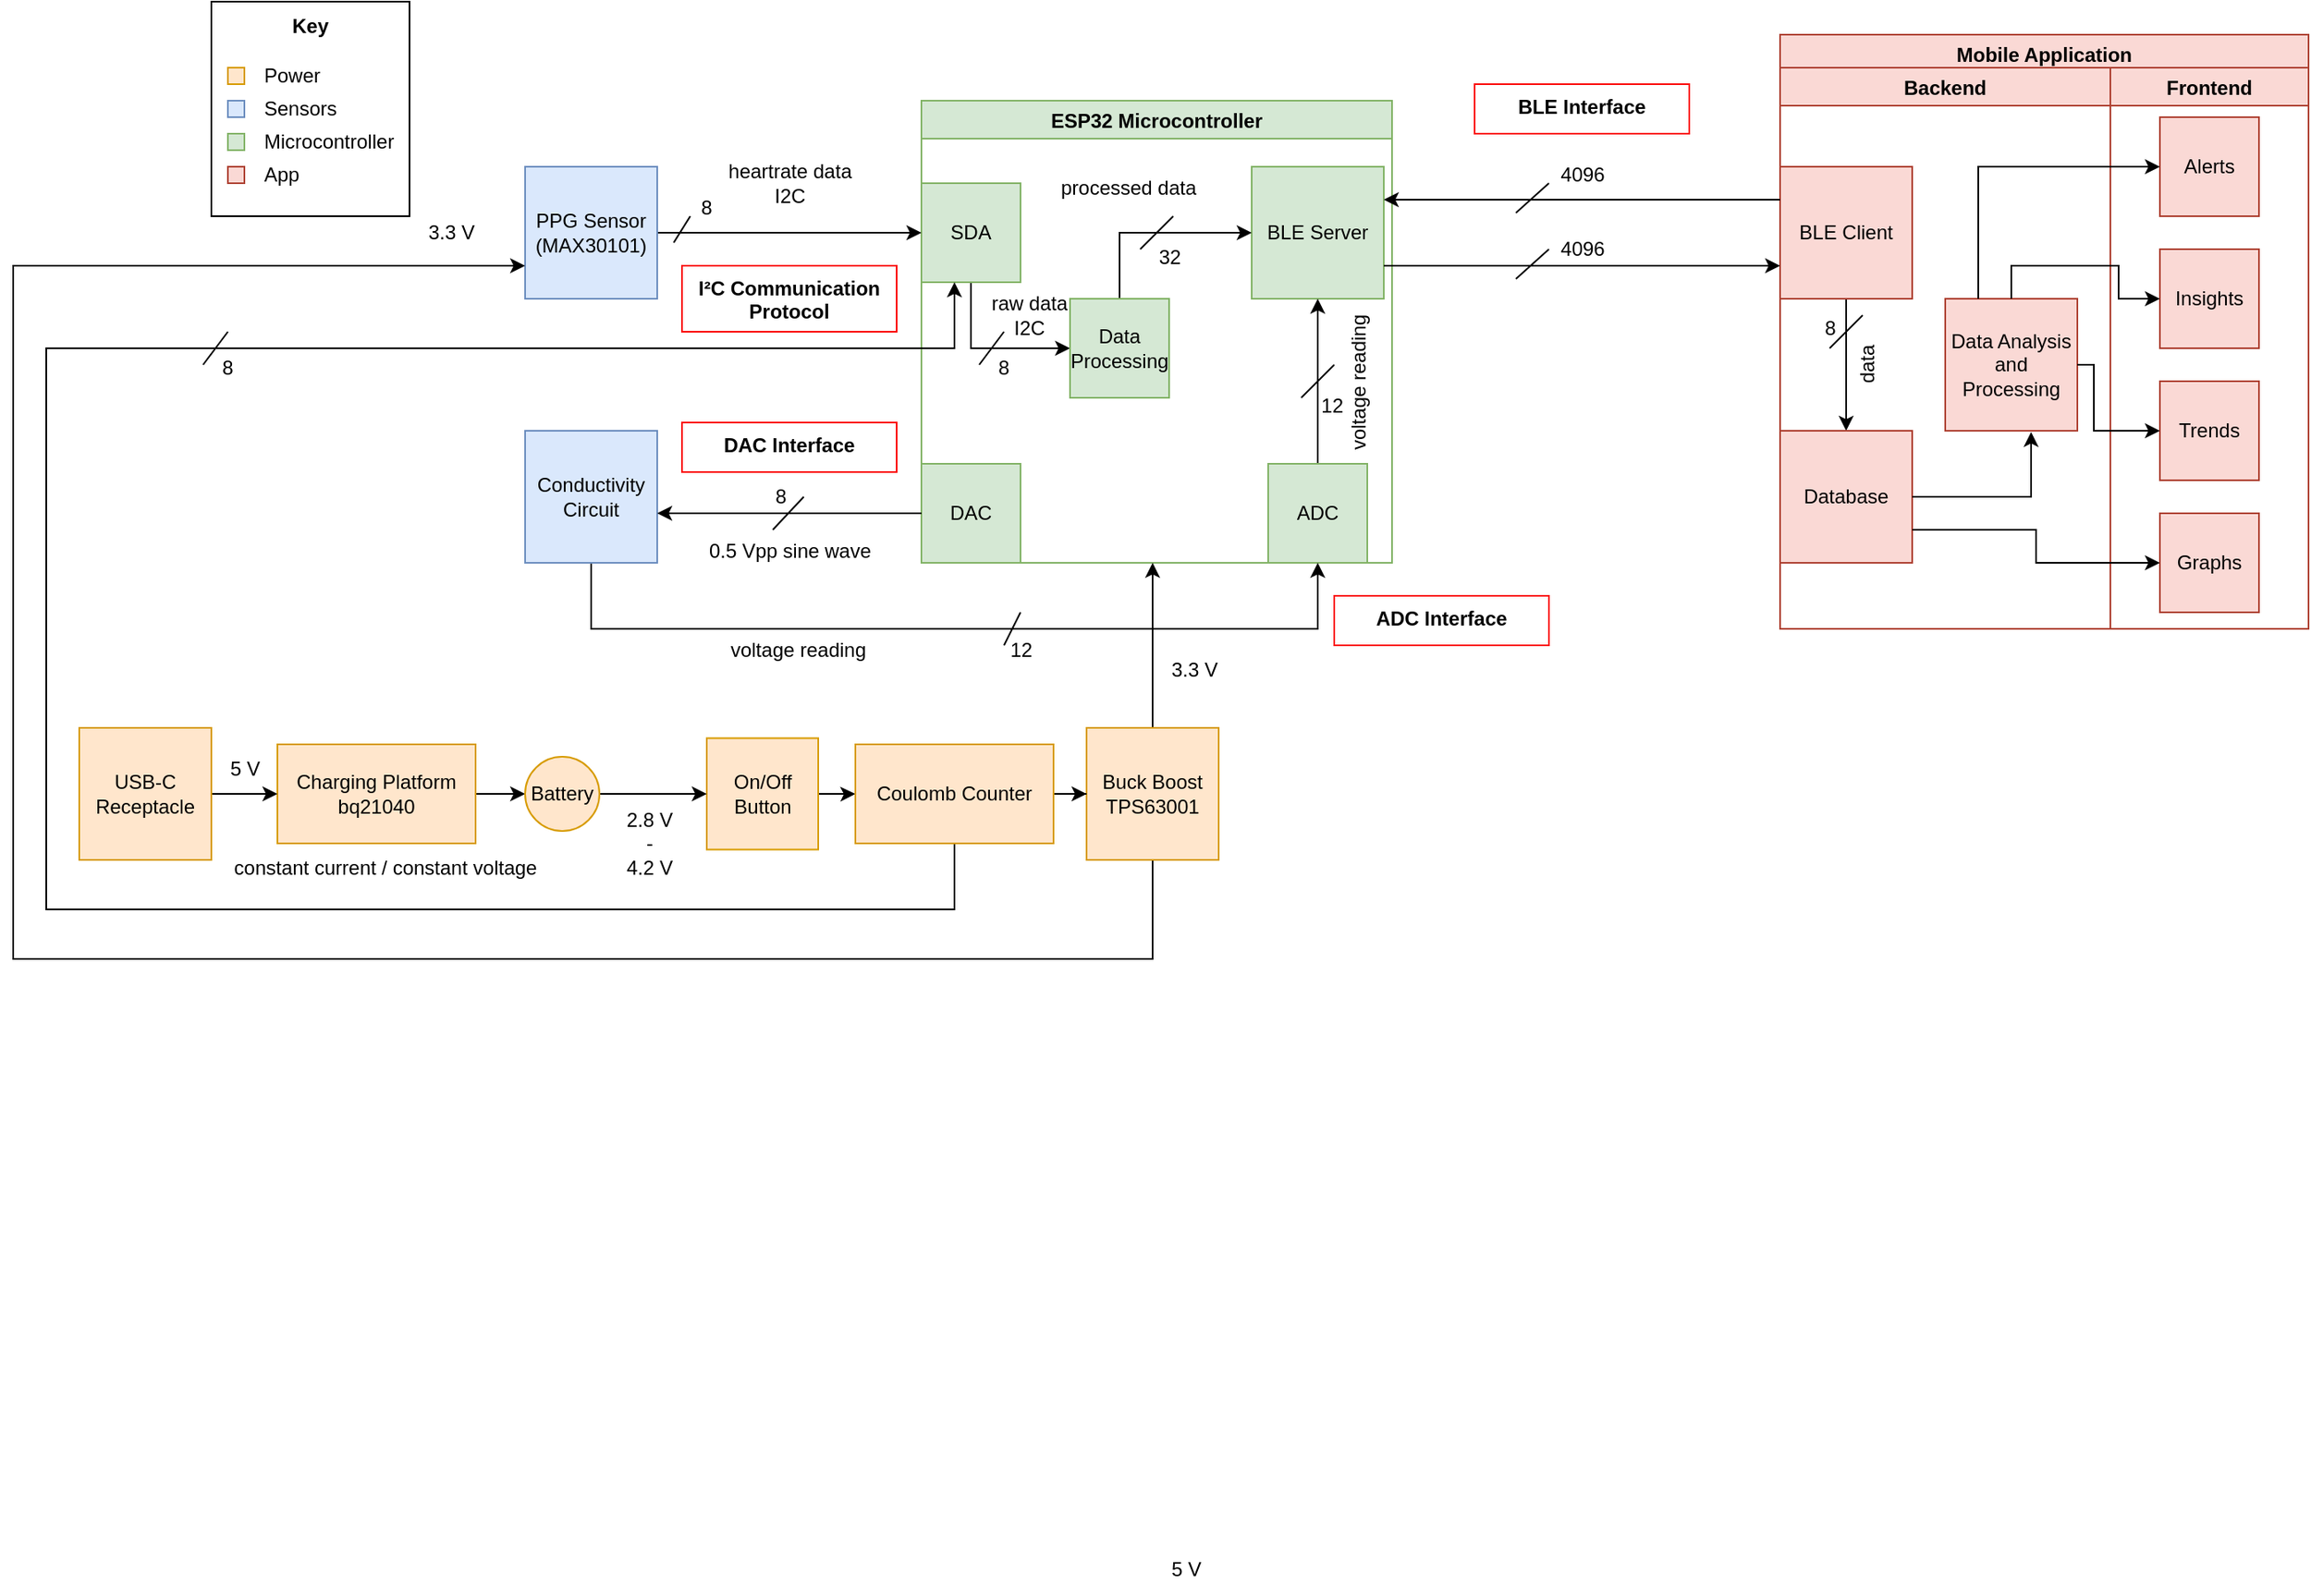 <mxfile version="26.1.0" pages="2">
  <diagram name="Page-1" id="XvgeLyfi9btd6hkqeVps">
    <mxGraphModel dx="1839" dy="764" grid="1" gridSize="10" guides="1" tooltips="1" connect="1" arrows="1" fold="1" page="1" pageScale="1" pageWidth="800" pageHeight="600" math="0" shadow="0">
      <root>
        <mxCell id="0" />
        <mxCell id="1" parent="0" />
        <mxCell id="u4qym9Ppzm83e0D_M728-1" value="Mobile Application" style="swimlane;fillColor=#fad9d5;strokeColor=#ae4132;" parent="1" vertex="1" connectable="0">
          <mxGeometry x="840" y="40" width="320" height="360" as="geometry" />
        </mxCell>
        <mxCell id="u4qym9Ppzm83e0D_M728-16" value="Backend" style="swimlane;fillColor=#fad9d5;strokeColor=#ae4132;" parent="u4qym9Ppzm83e0D_M728-1" vertex="1" connectable="0">
          <mxGeometry y="20" width="200" height="340" as="geometry" />
        </mxCell>
        <mxCell id="u4qym9Ppzm83e0D_M728-38" style="edgeStyle=orthogonalEdgeStyle;rounded=0;orthogonalLoop=1;jettySize=auto;html=1;exitX=0.5;exitY=1;exitDx=0;exitDy=0;entryX=0.5;entryY=0;entryDx=0;entryDy=0;" parent="u4qym9Ppzm83e0D_M728-16" source="u4qym9Ppzm83e0D_M728-5" target="u4qym9Ppzm83e0D_M728-37" edge="1">
          <mxGeometry relative="1" as="geometry" />
        </mxCell>
        <mxCell id="u4qym9Ppzm83e0D_M728-5" value="BLE Client" style="whiteSpace=wrap;html=1;aspect=fixed;fillColor=#fad9d5;strokeColor=#ae4132;" parent="u4qym9Ppzm83e0D_M728-16" vertex="1">
          <mxGeometry y="60" width="80" height="80" as="geometry" />
        </mxCell>
        <mxCell id="u4qym9Ppzm83e0D_M728-37" value="Database" style="whiteSpace=wrap;html=1;aspect=fixed;fillColor=#fad9d5;strokeColor=#ae4132;" parent="u4qym9Ppzm83e0D_M728-16" vertex="1">
          <mxGeometry y="220" width="80" height="80" as="geometry" />
        </mxCell>
        <mxCell id="u4qym9Ppzm83e0D_M728-43" value="Data Analysis and Processing" style="whiteSpace=wrap;html=1;aspect=fixed;fillColor=#fad9d5;strokeColor=#ae4132;" parent="u4qym9Ppzm83e0D_M728-16" vertex="1">
          <mxGeometry x="100" y="140" width="80" height="80" as="geometry" />
        </mxCell>
        <mxCell id="u4qym9Ppzm83e0D_M728-44" style="edgeStyle=orthogonalEdgeStyle;rounded=0;orthogonalLoop=1;jettySize=auto;html=1;exitX=1;exitY=0.5;exitDx=0;exitDy=0;entryX=0.65;entryY=1.009;entryDx=0;entryDy=0;entryPerimeter=0;" parent="u4qym9Ppzm83e0D_M728-16" source="u4qym9Ppzm83e0D_M728-37" target="u4qym9Ppzm83e0D_M728-43" edge="1">
          <mxGeometry relative="1" as="geometry" />
        </mxCell>
        <mxCell id="vP7fXU4nIcjZddZ_0kmI-10" value="data&lt;div&gt;&lt;br&gt;&lt;/div&gt;" style="text;html=1;align=center;verticalAlign=middle;resizable=0;points=[];autosize=1;strokeColor=none;fillColor=none;rotation=-90;" parent="u4qym9Ppzm83e0D_M728-16" vertex="1">
          <mxGeometry x="35" y="160" width="50" height="40" as="geometry" />
        </mxCell>
        <mxCell id="vP7fXU4nIcjZddZ_0kmI-49" value="" style="endArrow=none;html=1;rounded=0;" parent="u4qym9Ppzm83e0D_M728-16" edge="1">
          <mxGeometry width="50" height="50" relative="1" as="geometry">
            <mxPoint x="30" y="170" as="sourcePoint" />
            <mxPoint x="50" y="150" as="targetPoint" />
          </mxGeometry>
        </mxCell>
        <mxCell id="vP7fXU4nIcjZddZ_0kmI-50" value="&lt;div&gt;8&lt;/div&gt;" style="text;html=1;align=center;verticalAlign=middle;resizable=0;points=[];autosize=1;strokeColor=none;fillColor=none;" parent="u4qym9Ppzm83e0D_M728-16" vertex="1">
          <mxGeometry x="15" y="143" width="30" height="30" as="geometry" />
        </mxCell>
        <mxCell id="u4qym9Ppzm83e0D_M728-4" value="ESP32 Microcontroller" style="swimlane;fillColor=#d5e8d4;strokeColor=#82b366;" parent="1" vertex="1" connectable="0">
          <mxGeometry x="320" y="80" width="285" height="280" as="geometry" />
        </mxCell>
        <mxCell id="u4qym9Ppzm83e0D_M728-6" value="BLE Server" style="whiteSpace=wrap;html=1;aspect=fixed;fillColor=#d5e8d4;strokeColor=#82b366;" parent="u4qym9Ppzm83e0D_M728-4" vertex="1">
          <mxGeometry x="200" y="40" width="80" height="80" as="geometry" />
        </mxCell>
        <mxCell id="u4qym9Ppzm83e0D_M728-31" style="edgeStyle=orthogonalEdgeStyle;rounded=0;orthogonalLoop=1;jettySize=auto;html=1;exitX=0.5;exitY=1;exitDx=0;exitDy=0;entryX=0;entryY=0.5;entryDx=0;entryDy=0;" parent="u4qym9Ppzm83e0D_M728-4" source="u4qym9Ppzm83e0D_M728-23" target="u4qym9Ppzm83e0D_M728-28" edge="1">
          <mxGeometry relative="1" as="geometry" />
        </mxCell>
        <mxCell id="u4qym9Ppzm83e0D_M728-23" value="SDA" style="whiteSpace=wrap;html=1;aspect=fixed;fillColor=#d5e8d4;strokeColor=#82b366;" parent="u4qym9Ppzm83e0D_M728-4" vertex="1">
          <mxGeometry y="50" width="60" height="60" as="geometry" />
        </mxCell>
        <mxCell id="u4qym9Ppzm83e0D_M728-33" style="edgeStyle=orthogonalEdgeStyle;rounded=0;orthogonalLoop=1;jettySize=auto;html=1;exitX=0.5;exitY=0;exitDx=0;exitDy=0;entryX=0;entryY=0.5;entryDx=0;entryDy=0;" parent="u4qym9Ppzm83e0D_M728-4" source="u4qym9Ppzm83e0D_M728-28" target="u4qym9Ppzm83e0D_M728-6" edge="1">
          <mxGeometry relative="1" as="geometry" />
        </mxCell>
        <mxCell id="u4qym9Ppzm83e0D_M728-28" value="Data Processing" style="whiteSpace=wrap;html=1;aspect=fixed;fillColor=#d5e8d4;strokeColor=#82b366;" parent="u4qym9Ppzm83e0D_M728-4" vertex="1">
          <mxGeometry x="90" y="120" width="60" height="60" as="geometry" />
        </mxCell>
        <mxCell id="u4qym9Ppzm83e0D_M728-30" value="raw data&lt;div&gt;I2C&lt;/div&gt;" style="text;html=1;align=center;verticalAlign=middle;resizable=0;points=[];autosize=1;strokeColor=none;fillColor=none;" parent="u4qym9Ppzm83e0D_M728-4" vertex="1">
          <mxGeometry x="30" y="110" width="70" height="40" as="geometry" />
        </mxCell>
        <mxCell id="u4qym9Ppzm83e0D_M728-34" value="processed data&lt;div&gt;&lt;br&gt;&lt;/div&gt;" style="text;html=1;align=center;verticalAlign=middle;resizable=0;points=[];autosize=1;strokeColor=none;fillColor=none;" parent="u4qym9Ppzm83e0D_M728-4" vertex="1">
          <mxGeometry x="70" y="40" width="110" height="40" as="geometry" />
        </mxCell>
        <mxCell id="vP7fXU4nIcjZddZ_0kmI-76" style="edgeStyle=orthogonalEdgeStyle;rounded=0;orthogonalLoop=1;jettySize=auto;html=1;exitX=0.5;exitY=0;exitDx=0;exitDy=0;entryX=0.5;entryY=1;entryDx=0;entryDy=0;" parent="u4qym9Ppzm83e0D_M728-4" source="u4qym9Ppzm83e0D_M728-35" target="u4qym9Ppzm83e0D_M728-6" edge="1">
          <mxGeometry relative="1" as="geometry" />
        </mxCell>
        <mxCell id="u4qym9Ppzm83e0D_M728-35" value="ADC" style="whiteSpace=wrap;html=1;aspect=fixed;fillColor=#d5e8d4;strokeColor=#82b366;" parent="u4qym9Ppzm83e0D_M728-4" vertex="1">
          <mxGeometry x="210" y="220" width="60" height="60" as="geometry" />
        </mxCell>
        <mxCell id="vP7fXU4nIcjZddZ_0kmI-1" value="DAC" style="whiteSpace=wrap;html=1;aspect=fixed;fillColor=#d5e8d4;strokeColor=#82b366;" parent="u4qym9Ppzm83e0D_M728-4" vertex="1">
          <mxGeometry y="220" width="60" height="60" as="geometry" />
        </mxCell>
        <mxCell id="vP7fXU4nIcjZddZ_0kmI-9" value="&lt;div&gt;12&amp;nbsp;&lt;/div&gt;" style="text;html=1;align=center;verticalAlign=middle;resizable=0;points=[];autosize=1;strokeColor=none;fillColor=none;" parent="u4qym9Ppzm83e0D_M728-4" vertex="1">
          <mxGeometry x="230" y="170" width="40" height="30" as="geometry" />
        </mxCell>
        <mxCell id="vP7fXU4nIcjZddZ_0kmI-38" value="" style="endArrow=none;html=1;rounded=0;" parent="u4qym9Ppzm83e0D_M728-4" edge="1">
          <mxGeometry width="50" height="50" relative="1" as="geometry">
            <mxPoint x="230" y="180" as="sourcePoint" />
            <mxPoint x="250" y="160" as="targetPoint" />
          </mxGeometry>
        </mxCell>
        <mxCell id="vP7fXU4nIcjZddZ_0kmI-45" value="" style="endArrow=none;html=1;rounded=0;" parent="u4qym9Ppzm83e0D_M728-4" edge="1">
          <mxGeometry width="50" height="50" relative="1" as="geometry">
            <mxPoint x="35" y="160" as="sourcePoint" />
            <mxPoint x="50" y="140" as="targetPoint" />
          </mxGeometry>
        </mxCell>
        <mxCell id="vP7fXU4nIcjZddZ_0kmI-46" value="8" style="text;html=1;align=center;verticalAlign=middle;whiteSpace=wrap;rounded=0;" parent="u4qym9Ppzm83e0D_M728-4" vertex="1">
          <mxGeometry x="20" y="147" width="60" height="30" as="geometry" />
        </mxCell>
        <mxCell id="vP7fXU4nIcjZddZ_0kmI-47" value="" style="endArrow=none;html=1;rounded=0;" parent="u4qym9Ppzm83e0D_M728-4" edge="1">
          <mxGeometry width="50" height="50" relative="1" as="geometry">
            <mxPoint x="132.5" y="90" as="sourcePoint" />
            <mxPoint x="152.5" y="70" as="targetPoint" />
          </mxGeometry>
        </mxCell>
        <mxCell id="vP7fXU4nIcjZddZ_0kmI-48" value="&lt;div&gt;32&lt;/div&gt;" style="text;html=1;align=center;verticalAlign=middle;resizable=0;points=[];autosize=1;strokeColor=none;fillColor=none;" parent="u4qym9Ppzm83e0D_M728-4" vertex="1">
          <mxGeometry x="130" y="80" width="40" height="30" as="geometry" />
        </mxCell>
        <mxCell id="vP7fXU4nIcjZddZ_0kmI-75" value="voltage reading" style="text;html=1;align=center;verticalAlign=middle;resizable=0;points=[];autosize=1;strokeColor=none;fillColor=none;rotation=-90;" parent="u4qym9Ppzm83e0D_M728-4" vertex="1">
          <mxGeometry x="210" y="156" width="110" height="30" as="geometry" />
        </mxCell>
        <mxCell id="u4qym9Ppzm83e0D_M728-9" style="edgeStyle=orthogonalEdgeStyle;rounded=0;orthogonalLoop=1;jettySize=auto;html=1;exitX=0;exitY=0.25;exitDx=0;exitDy=0;entryX=1;entryY=0.25;entryDx=0;entryDy=0;" parent="1" source="u4qym9Ppzm83e0D_M728-5" target="u4qym9Ppzm83e0D_M728-6" edge="1">
          <mxGeometry relative="1" as="geometry" />
        </mxCell>
        <mxCell id="u4qym9Ppzm83e0D_M728-10" style="edgeStyle=orthogonalEdgeStyle;rounded=0;orthogonalLoop=1;jettySize=auto;html=1;exitX=1;exitY=0.75;exitDx=0;exitDy=0;entryX=0;entryY=0.75;entryDx=0;entryDy=0;" parent="1" source="u4qym9Ppzm83e0D_M728-6" target="u4qym9Ppzm83e0D_M728-5" edge="1">
          <mxGeometry relative="1" as="geometry" />
        </mxCell>
        <mxCell id="u4qym9Ppzm83e0D_M728-18" value="Frontend" style="swimlane;startSize=23;fillColor=#fad9d5;strokeColor=#ae4132;" parent="1" vertex="1" connectable="0">
          <mxGeometry x="1040" y="60" width="120" height="340" as="geometry" />
        </mxCell>
        <mxCell id="u4qym9Ppzm83e0D_M728-49" value="Graphs" style="whiteSpace=wrap;html=1;aspect=fixed;fillColor=#fad9d5;strokeColor=#ae4132;" parent="u4qym9Ppzm83e0D_M728-18" vertex="1">
          <mxGeometry x="30" y="270" width="60" height="60" as="geometry" />
        </mxCell>
        <mxCell id="u4qym9Ppzm83e0D_M728-51" value="Trends" style="whiteSpace=wrap;html=1;aspect=fixed;fillColor=#fad9d5;strokeColor=#ae4132;" parent="u4qym9Ppzm83e0D_M728-18" vertex="1">
          <mxGeometry x="30" y="190" width="60" height="60" as="geometry" />
        </mxCell>
        <mxCell id="u4qym9Ppzm83e0D_M728-55" value="Insights" style="whiteSpace=wrap;html=1;aspect=fixed;fillColor=#fad9d5;strokeColor=#ae4132;" parent="u4qym9Ppzm83e0D_M728-18" vertex="1">
          <mxGeometry x="30" y="110" width="60" height="60" as="geometry" />
        </mxCell>
        <mxCell id="u4qym9Ppzm83e0D_M728-56" value="Alerts" style="whiteSpace=wrap;html=1;aspect=fixed;fillColor=#fad9d5;strokeColor=#ae4132;" parent="u4qym9Ppzm83e0D_M728-18" vertex="1">
          <mxGeometry x="30" y="30" width="60" height="60" as="geometry" />
        </mxCell>
        <mxCell id="u4qym9Ppzm83e0D_M728-24" style="edgeStyle=orthogonalEdgeStyle;rounded=0;orthogonalLoop=1;jettySize=auto;html=1;exitX=1;exitY=0.5;exitDx=0;exitDy=0;entryX=0;entryY=0.5;entryDx=0;entryDy=0;" parent="1" source="u4qym9Ppzm83e0D_M728-21" target="u4qym9Ppzm83e0D_M728-23" edge="1">
          <mxGeometry relative="1" as="geometry" />
        </mxCell>
        <mxCell id="u4qym9Ppzm83e0D_M728-21" value="PPG Sensor&lt;div&gt;(MAX30101)&lt;/div&gt;" style="whiteSpace=wrap;html=1;aspect=fixed;fillColor=#dae8fc;strokeColor=#6c8ebf;" parent="1" vertex="1">
          <mxGeometry x="80" y="120" width="80" height="80" as="geometry" />
        </mxCell>
        <mxCell id="u4qym9Ppzm83e0D_M728-20" value="&lt;font face=&quot;Helvetica&quot;&gt;&lt;b&gt;I²C Communication Protocol&lt;/b&gt;&lt;/font&gt;" style="text;whiteSpace=wrap;html=1;strokeColor=light-dark(#fb0909, #ededed);align=center;" parent="1" vertex="1">
          <mxGeometry x="175" y="180" width="130" height="40" as="geometry" />
        </mxCell>
        <mxCell id="u4qym9Ppzm83e0D_M728-25" value="heartrate&lt;span style=&quot;background-color: transparent; color: light-dark(rgb(0, 0, 0), rgb(255, 255, 255));&quot;&gt;&amp;nbsp;data&lt;/span&gt;&lt;div&gt;&lt;span style=&quot;background-color: transparent; color: light-dark(rgb(0, 0, 0), rgb(255, 255, 255));&quot;&gt;I2C&lt;/span&gt;&lt;/div&gt;" style="text;html=1;align=center;verticalAlign=middle;resizable=0;points=[];autosize=1;strokeColor=none;fillColor=none;" parent="1" vertex="1">
          <mxGeometry x="190" y="110" width="100" height="40" as="geometry" />
        </mxCell>
        <mxCell id="vP7fXU4nIcjZddZ_0kmI-6" style="edgeStyle=orthogonalEdgeStyle;rounded=0;orthogonalLoop=1;jettySize=auto;html=1;entryX=0.5;entryY=1;entryDx=0;entryDy=0;" parent="1" source="u4qym9Ppzm83e0D_M728-36" target="u4qym9Ppzm83e0D_M728-35" edge="1">
          <mxGeometry relative="1" as="geometry">
            <mxPoint x="550" y="360" as="targetPoint" />
            <Array as="points">
              <mxPoint x="120" y="400" />
              <mxPoint x="560" y="400" />
            </Array>
          </mxGeometry>
        </mxCell>
        <mxCell id="u4qym9Ppzm83e0D_M728-36" value="Conductivity Circuit" style="whiteSpace=wrap;html=1;aspect=fixed;fillColor=#dae8fc;strokeColor=#6c8ebf;" parent="1" vertex="1">
          <mxGeometry x="80" y="280" width="80" height="80" as="geometry" />
        </mxCell>
        <mxCell id="u4qym9Ppzm83e0D_M728-54" style="edgeStyle=orthogonalEdgeStyle;rounded=0;orthogonalLoop=1;jettySize=auto;html=1;exitX=1;exitY=0.75;exitDx=0;exitDy=0;" parent="1" source="u4qym9Ppzm83e0D_M728-37" target="u4qym9Ppzm83e0D_M728-49" edge="1">
          <mxGeometry relative="1" as="geometry" />
        </mxCell>
        <mxCell id="u4qym9Ppzm83e0D_M728-57" style="edgeStyle=orthogonalEdgeStyle;rounded=0;orthogonalLoop=1;jettySize=auto;html=1;exitX=1;exitY=0.5;exitDx=0;exitDy=0;entryX=0;entryY=0.5;entryDx=0;entryDy=0;" parent="1" source="u4qym9Ppzm83e0D_M728-43" target="u4qym9Ppzm83e0D_M728-51" edge="1">
          <mxGeometry relative="1" as="geometry">
            <Array as="points">
              <mxPoint x="1030" y="240" />
              <mxPoint x="1030" y="280" />
            </Array>
          </mxGeometry>
        </mxCell>
        <mxCell id="u4qym9Ppzm83e0D_M728-58" style="edgeStyle=orthogonalEdgeStyle;rounded=0;orthogonalLoop=1;jettySize=auto;html=1;exitX=0.5;exitY=0;exitDx=0;exitDy=0;entryX=0;entryY=0.5;entryDx=0;entryDy=0;" parent="1" source="u4qym9Ppzm83e0D_M728-43" target="u4qym9Ppzm83e0D_M728-55" edge="1">
          <mxGeometry relative="1" as="geometry" />
        </mxCell>
        <mxCell id="u4qym9Ppzm83e0D_M728-59" style="edgeStyle=orthogonalEdgeStyle;rounded=0;orthogonalLoop=1;jettySize=auto;html=1;exitX=0.25;exitY=0;exitDx=0;exitDy=0;entryX=0;entryY=0.5;entryDx=0;entryDy=0;" parent="1" source="u4qym9Ppzm83e0D_M728-43" target="u4qym9Ppzm83e0D_M728-56" edge="1">
          <mxGeometry relative="1" as="geometry" />
        </mxCell>
        <mxCell id="u4qym9Ppzm83e0D_M728-66" value="&lt;div&gt;0.5 Vpp sine wave&lt;/div&gt;" style="text;html=1;align=center;verticalAlign=middle;resizable=0;points=[];autosize=1;strokeColor=none;fillColor=none;" parent="1" vertex="1">
          <mxGeometry x="180" y="338" width="120" height="30" as="geometry" />
        </mxCell>
        <mxCell id="vP7fXU4nIcjZddZ_0kmI-4" value="" style="edgeStyle=orthogonalEdgeStyle;rounded=0;orthogonalLoop=1;jettySize=auto;html=1;" parent="1" source="vP7fXU4nIcjZddZ_0kmI-1" target="u4qym9Ppzm83e0D_M728-36" edge="1">
          <mxGeometry relative="1" as="geometry">
            <Array as="points">
              <mxPoint x="210" y="330" />
              <mxPoint x="210" y="330" />
            </Array>
          </mxGeometry>
        </mxCell>
        <mxCell id="vP7fXU4nIcjZddZ_0kmI-14" style="edgeStyle=orthogonalEdgeStyle;rounded=0;orthogonalLoop=1;jettySize=auto;html=1;exitX=0.5;exitY=0;exitDx=0;exitDy=0;" parent="1" source="vP7fXU4nIcjZddZ_0kmI-13" edge="1">
          <mxGeometry relative="1" as="geometry">
            <mxPoint x="460" y="360" as="targetPoint" />
          </mxGeometry>
        </mxCell>
        <mxCell id="vP7fXU4nIcjZddZ_0kmI-73" style="edgeStyle=orthogonalEdgeStyle;rounded=0;orthogonalLoop=1;jettySize=auto;html=1;exitX=0.5;exitY=1;exitDx=0;exitDy=0;entryX=0;entryY=0.75;entryDx=0;entryDy=0;" parent="1" source="vP7fXU4nIcjZddZ_0kmI-13" target="u4qym9Ppzm83e0D_M728-21" edge="1">
          <mxGeometry relative="1" as="geometry">
            <Array as="points">
              <mxPoint x="460" y="600" />
              <mxPoint x="-230" y="600" />
              <mxPoint x="-230" y="180" />
            </Array>
          </mxGeometry>
        </mxCell>
        <mxCell id="vP7fXU4nIcjZddZ_0kmI-13" value="Buck Boost&lt;div&gt;TPS63001&lt;/div&gt;" style="whiteSpace=wrap;html=1;aspect=fixed;fillColor=#ffe6cc;strokeColor=#d79b00;" parent="1" vertex="1">
          <mxGeometry x="420" y="460" width="80" height="80" as="geometry" />
        </mxCell>
        <mxCell id="vP7fXU4nIcjZddZ_0kmI-15" value="3.3 V" style="text;html=1;align=center;verticalAlign=middle;resizable=0;points=[];autosize=1;strokeColor=none;fillColor=none;" parent="1" vertex="1">
          <mxGeometry x="460" y="410" width="50" height="30" as="geometry" />
        </mxCell>
        <mxCell id="vP7fXU4nIcjZddZ_0kmI-26" value="" style="edgeStyle=orthogonalEdgeStyle;rounded=0;orthogonalLoop=1;jettySize=auto;html=1;" parent="1" source="vP7fXU4nIcjZddZ_0kmI-16" target="vP7fXU4nIcjZddZ_0kmI-25" edge="1">
          <mxGeometry relative="1" as="geometry" />
        </mxCell>
        <mxCell id="vP7fXU4nIcjZddZ_0kmI-16" value="On/Off Button" style="whiteSpace=wrap;html=1;aspect=fixed;fillColor=#ffe6cc;strokeColor=#d79b00;" parent="1" vertex="1">
          <mxGeometry x="190" y="466.25" width="67.5" height="67.5" as="geometry" />
        </mxCell>
        <mxCell id="vP7fXU4nIcjZddZ_0kmI-23" value="" style="edgeStyle=orthogonalEdgeStyle;rounded=0;orthogonalLoop=1;jettySize=auto;html=1;" parent="1" source="vP7fXU4nIcjZddZ_0kmI-18" target="vP7fXU4nIcjZddZ_0kmI-21" edge="1">
          <mxGeometry relative="1" as="geometry" />
        </mxCell>
        <mxCell id="vP7fXU4nIcjZddZ_0kmI-18" value="Charging Platform&lt;div&gt;bq21040&lt;/div&gt;" style="rounded=0;whiteSpace=wrap;html=1;fillColor=#ffe6cc;strokeColor=#d79b00;" parent="1" vertex="1">
          <mxGeometry x="-70" y="470" width="120" height="60" as="geometry" />
        </mxCell>
        <mxCell id="vP7fXU4nIcjZddZ_0kmI-24" value="" style="edgeStyle=orthogonalEdgeStyle;rounded=0;orthogonalLoop=1;jettySize=auto;html=1;" parent="1" source="vP7fXU4nIcjZddZ_0kmI-21" target="vP7fXU4nIcjZddZ_0kmI-16" edge="1">
          <mxGeometry relative="1" as="geometry" />
        </mxCell>
        <mxCell id="vP7fXU4nIcjZddZ_0kmI-21" value="Battery" style="ellipse;whiteSpace=wrap;html=1;aspect=fixed;fillColor=#ffe6cc;strokeColor=#d79b00;" parent="1" vertex="1">
          <mxGeometry x="80" y="477.5" width="45" height="45" as="geometry" />
        </mxCell>
        <mxCell id="vP7fXU4nIcjZddZ_0kmI-27" value="" style="edgeStyle=orthogonalEdgeStyle;rounded=0;orthogonalLoop=1;jettySize=auto;html=1;" parent="1" source="vP7fXU4nIcjZddZ_0kmI-25" target="vP7fXU4nIcjZddZ_0kmI-13" edge="1">
          <mxGeometry relative="1" as="geometry" />
        </mxCell>
        <mxCell id="ELRm9eFIvUSzxeUYKbJJ-1" value="" style="edgeStyle=orthogonalEdgeStyle;rounded=0;orthogonalLoop=1;jettySize=auto;html=1;" edge="1" parent="1" source="vP7fXU4nIcjZddZ_0kmI-25">
          <mxGeometry relative="1" as="geometry">
            <mxPoint x="340" y="190" as="targetPoint" />
            <Array as="points">
              <mxPoint x="340" y="570" />
              <mxPoint x="-210" y="570" />
              <mxPoint x="-210" y="230" />
              <mxPoint x="340" y="230" />
              <mxPoint x="340" y="190" />
            </Array>
          </mxGeometry>
        </mxCell>
        <mxCell id="vP7fXU4nIcjZddZ_0kmI-25" value="Coulomb Counter" style="rounded=0;whiteSpace=wrap;html=1;fillColor=#ffe6cc;strokeColor=#d79b00;" parent="1" vertex="1">
          <mxGeometry x="280" y="470" width="120" height="60" as="geometry" />
        </mxCell>
        <mxCell id="vP7fXU4nIcjZddZ_0kmI-28" value="&lt;div&gt;&lt;span style=&quot;background-color: transparent; color: light-dark(rgb(0, 0, 0), rgb(255, 255, 255));&quot;&gt;5 V&lt;/span&gt;&lt;/div&gt;" style="text;html=1;align=center;verticalAlign=middle;resizable=0;points=[];autosize=1;strokeColor=none;fillColor=none;" parent="1" vertex="1">
          <mxGeometry x="460" y="955" width="40" height="30" as="geometry" />
        </mxCell>
        <mxCell id="vP7fXU4nIcjZddZ_0kmI-29" value="constant current / constant voltage" style="text;html=1;align=center;verticalAlign=middle;resizable=0;points=[];autosize=1;strokeColor=none;fillColor=none;" parent="1" vertex="1">
          <mxGeometry x="-110" y="530" width="210" height="30" as="geometry" />
        </mxCell>
        <mxCell id="vP7fXU4nIcjZddZ_0kmI-30" value="&lt;div&gt;2.8 V&lt;/div&gt;&lt;div&gt;-&lt;/div&gt;&lt;div&gt;4.2 V&lt;/div&gt;" style="text;html=1;align=center;verticalAlign=middle;resizable=0;points=[];autosize=1;strokeColor=none;fillColor=none;" parent="1" vertex="1">
          <mxGeometry x="130" y="500" width="50" height="60" as="geometry" />
        </mxCell>
        <mxCell id="vP7fXU4nIcjZddZ_0kmI-34" value="" style="edgeStyle=orthogonalEdgeStyle;rounded=0;orthogonalLoop=1;jettySize=auto;html=1;" parent="1" source="vP7fXU4nIcjZddZ_0kmI-32" target="vP7fXU4nIcjZddZ_0kmI-18" edge="1">
          <mxGeometry relative="1" as="geometry" />
        </mxCell>
        <mxCell id="vP7fXU4nIcjZddZ_0kmI-32" value="USB-C Receptacle" style="whiteSpace=wrap;html=1;aspect=fixed;fillColor=#ffe6cc;strokeColor=#d79b00;" parent="1" vertex="1">
          <mxGeometry x="-190" y="460" width="80" height="80" as="geometry" />
        </mxCell>
        <mxCell id="vP7fXU4nIcjZddZ_0kmI-36" value="" style="endArrow=none;html=1;rounded=0;" parent="1" edge="1">
          <mxGeometry width="50" height="50" relative="1" as="geometry">
            <mxPoint x="370" y="410" as="sourcePoint" />
            <mxPoint x="380" y="390" as="targetPoint" />
          </mxGeometry>
        </mxCell>
        <mxCell id="vP7fXU4nIcjZddZ_0kmI-37" value="12" style="text;html=1;align=center;verticalAlign=middle;resizable=0;points=[];autosize=1;strokeColor=none;fillColor=none;" parent="1" vertex="1">
          <mxGeometry x="360" y="398" width="40" height="30" as="geometry" />
        </mxCell>
        <mxCell id="vP7fXU4nIcjZddZ_0kmI-39" value="" style="endArrow=none;html=1;rounded=0;" parent="1" edge="1">
          <mxGeometry width="50" height="50" relative="1" as="geometry">
            <mxPoint x="230" y="340" as="sourcePoint" />
            <mxPoint x="248.75" y="320" as="targetPoint" />
          </mxGeometry>
        </mxCell>
        <mxCell id="vP7fXU4nIcjZddZ_0kmI-40" value="8" style="text;html=1;align=center;verticalAlign=middle;whiteSpace=wrap;rounded=0;" parent="1" vertex="1">
          <mxGeometry x="205" y="305" width="60" height="30" as="geometry" />
        </mxCell>
        <mxCell id="vP7fXU4nIcjZddZ_0kmI-42" value="" style="endArrow=none;html=1;rounded=0;" parent="1" edge="1">
          <mxGeometry width="50" height="50" relative="1" as="geometry">
            <mxPoint x="170" y="166" as="sourcePoint" />
            <mxPoint x="180" y="150" as="targetPoint" />
          </mxGeometry>
        </mxCell>
        <mxCell id="vP7fXU4nIcjZddZ_0kmI-43" value="8" style="text;html=1;align=center;verticalAlign=middle;whiteSpace=wrap;rounded=0;" parent="1" vertex="1">
          <mxGeometry x="160" y="130" width="60" height="30" as="geometry" />
        </mxCell>
        <mxCell id="vP7fXU4nIcjZddZ_0kmI-51" value="" style="endArrow=none;html=1;rounded=0;" parent="1" edge="1">
          <mxGeometry width="50" height="50" relative="1" as="geometry">
            <mxPoint x="680" y="148" as="sourcePoint" />
            <mxPoint x="700" y="130" as="targetPoint" />
          </mxGeometry>
        </mxCell>
        <mxCell id="vP7fXU4nIcjZddZ_0kmI-52" value="" style="endArrow=none;html=1;rounded=0;" parent="1" edge="1">
          <mxGeometry width="50" height="50" relative="1" as="geometry">
            <mxPoint x="680" y="188" as="sourcePoint" />
            <mxPoint x="700" y="170" as="targetPoint" />
          </mxGeometry>
        </mxCell>
        <mxCell id="vP7fXU4nIcjZddZ_0kmI-53" value="&lt;div&gt;4096&lt;/div&gt;" style="text;html=1;align=center;verticalAlign=middle;resizable=0;points=[];autosize=1;strokeColor=none;fillColor=none;" parent="1" vertex="1">
          <mxGeometry x="695" y="110" width="50" height="30" as="geometry" />
        </mxCell>
        <mxCell id="vP7fXU4nIcjZddZ_0kmI-54" value="&lt;div&gt;4096&lt;/div&gt;" style="text;html=1;align=center;verticalAlign=middle;resizable=0;points=[];autosize=1;strokeColor=none;fillColor=none;" parent="1" vertex="1">
          <mxGeometry x="695" y="155" width="50" height="30" as="geometry" />
        </mxCell>
        <mxCell id="vP7fXU4nIcjZddZ_0kmI-55" value="&lt;b&gt;Key&lt;/b&gt;&lt;div&gt;&lt;b&gt;&lt;br&gt;&lt;/b&gt;&lt;/div&gt;&lt;div&gt;&lt;b&gt;&lt;br&gt;&lt;/b&gt;&lt;/div&gt;&lt;div&gt;&lt;b&gt;&lt;br&gt;&lt;/b&gt;&lt;/div&gt;&lt;div&gt;&lt;b&gt;&lt;br&gt;&lt;/b&gt;&lt;/div&gt;&lt;div&gt;&lt;br&gt;&lt;/div&gt;&lt;div&gt;&lt;br&gt;&lt;/div&gt;&lt;div&gt;&lt;br&gt;&lt;/div&gt;" style="rounded=0;whiteSpace=wrap;html=1;" parent="1" vertex="1">
          <mxGeometry x="-110" y="20" width="120" height="130" as="geometry" />
        </mxCell>
        <mxCell id="vP7fXU4nIcjZddZ_0kmI-56" value="" style="rounded=0;whiteSpace=wrap;html=1;fillColor=#ffe6cc;strokeColor=#d79b00;" parent="1" vertex="1">
          <mxGeometry x="-100" y="60" width="10" height="10" as="geometry" />
        </mxCell>
        <mxCell id="vP7fXU4nIcjZddZ_0kmI-57" value="Power" style="text;html=1;align=left;verticalAlign=middle;whiteSpace=wrap;rounded=0;" parent="1" vertex="1">
          <mxGeometry x="-80" y="50" width="60" height="30" as="geometry" />
        </mxCell>
        <mxCell id="vP7fXU4nIcjZddZ_0kmI-58" value="" style="rounded=0;whiteSpace=wrap;html=1;fillColor=#dae8fc;strokeColor=#6c8ebf;" parent="1" vertex="1">
          <mxGeometry x="-100" y="80" width="10" height="10" as="geometry" />
        </mxCell>
        <mxCell id="vP7fXU4nIcjZddZ_0kmI-59" value="Sensors" style="text;html=1;align=left;verticalAlign=middle;whiteSpace=wrap;rounded=0;" parent="1" vertex="1">
          <mxGeometry x="-80" y="70" width="60" height="30" as="geometry" />
        </mxCell>
        <mxCell id="vP7fXU4nIcjZddZ_0kmI-60" value="" style="rounded=0;whiteSpace=wrap;html=1;fillColor=#d5e8d4;strokeColor=#82b366;" parent="1" vertex="1">
          <mxGeometry x="-100" y="100" width="10" height="10" as="geometry" />
        </mxCell>
        <mxCell id="vP7fXU4nIcjZddZ_0kmI-61" value="Microcontroller" style="text;html=1;align=left;verticalAlign=middle;whiteSpace=wrap;rounded=0;" parent="1" vertex="1">
          <mxGeometry x="-80" y="90" width="60" height="30" as="geometry" />
        </mxCell>
        <mxCell id="vP7fXU4nIcjZddZ_0kmI-66" value="" style="rounded=0;whiteSpace=wrap;html=1;fillColor=#fad9d5;strokeColor=#ae4132;" parent="1" vertex="1">
          <mxGeometry x="-100" y="120" width="10" height="10" as="geometry" />
        </mxCell>
        <mxCell id="vP7fXU4nIcjZddZ_0kmI-67" value="App" style="text;html=1;align=left;verticalAlign=middle;whiteSpace=wrap;rounded=0;" parent="1" vertex="1">
          <mxGeometry x="-80" y="110" width="60" height="30" as="geometry" />
        </mxCell>
        <mxCell id="vP7fXU4nIcjZddZ_0kmI-74" value="voltage reading" style="text;html=1;align=center;verticalAlign=middle;resizable=0;points=[];autosize=1;strokeColor=none;fillColor=none;" parent="1" vertex="1">
          <mxGeometry x="190" y="398" width="110" height="30" as="geometry" />
        </mxCell>
        <mxCell id="vP7fXU4nIcjZddZ_0kmI-69" value="&lt;font face=&quot;Helvetica&quot;&gt;&lt;b&gt;DAC Interface&lt;/b&gt;&lt;/font&gt;" style="text;whiteSpace=wrap;html=1;strokeColor=light-dark(#fb0909, #ededed);align=center;" parent="1" vertex="1">
          <mxGeometry x="175" y="275" width="130" height="30" as="geometry" />
        </mxCell>
        <mxCell id="vP7fXU4nIcjZddZ_0kmI-70" value="&lt;font face=&quot;Helvetica&quot;&gt;&lt;b&gt;ADC Interface&lt;/b&gt;&lt;/font&gt;" style="text;whiteSpace=wrap;html=1;strokeColor=light-dark(#fb0909, #ededed);align=center;" parent="1" vertex="1">
          <mxGeometry x="570" y="380" width="130" height="30" as="geometry" />
        </mxCell>
        <mxCell id="vP7fXU4nIcjZddZ_0kmI-77" value="3.3 V" style="text;html=1;align=center;verticalAlign=middle;resizable=0;points=[];autosize=1;strokeColor=none;fillColor=none;" parent="1" vertex="1">
          <mxGeometry x="10" y="145" width="50" height="30" as="geometry" />
        </mxCell>
        <mxCell id="vP7fXU4nIcjZddZ_0kmI-79" value="&lt;font face=&quot;Helvetica&quot;&gt;&lt;b&gt;BLE Interface&lt;/b&gt;&lt;/font&gt;" style="text;whiteSpace=wrap;html=1;strokeColor=light-dark(#fb0909, #ededed);align=center;" parent="1" vertex="1">
          <mxGeometry x="655" y="70" width="130" height="30" as="geometry" />
        </mxCell>
        <mxCell id="vP7fXU4nIcjZddZ_0kmI-80" value="5 V" style="text;html=1;align=center;verticalAlign=middle;resizable=0;points=[];autosize=1;strokeColor=none;fillColor=none;" parent="1" vertex="1">
          <mxGeometry x="-110" y="470" width="40" height="30" as="geometry" />
        </mxCell>
        <mxCell id="ELRm9eFIvUSzxeUYKbJJ-2" value="" style="endArrow=none;html=1;rounded=0;" edge="1" parent="1">
          <mxGeometry width="50" height="50" relative="1" as="geometry">
            <mxPoint x="-115" y="240" as="sourcePoint" />
            <mxPoint x="-100" y="220" as="targetPoint" />
          </mxGeometry>
        </mxCell>
        <mxCell id="ELRm9eFIvUSzxeUYKbJJ-3" value="8" style="text;html=1;align=center;verticalAlign=middle;whiteSpace=wrap;rounded=0;" vertex="1" parent="1">
          <mxGeometry x="-130" y="227" width="60" height="30" as="geometry" />
        </mxCell>
      </root>
    </mxGraphModel>
  </diagram>
  <diagram id="wZ4oMLHrNqzfF4DxEEy1" name="Page-2">
    <mxGraphModel dx="1674" dy="866" grid="0" gridSize="10" guides="1" tooltips="1" connect="1" arrows="1" fold="1" page="0" pageScale="1" pageWidth="850" pageHeight="1100" math="0" shadow="0">
      <root>
        <mxCell id="0" />
        <mxCell id="1" parent="0" />
      </root>
    </mxGraphModel>
  </diagram>
</mxfile>

